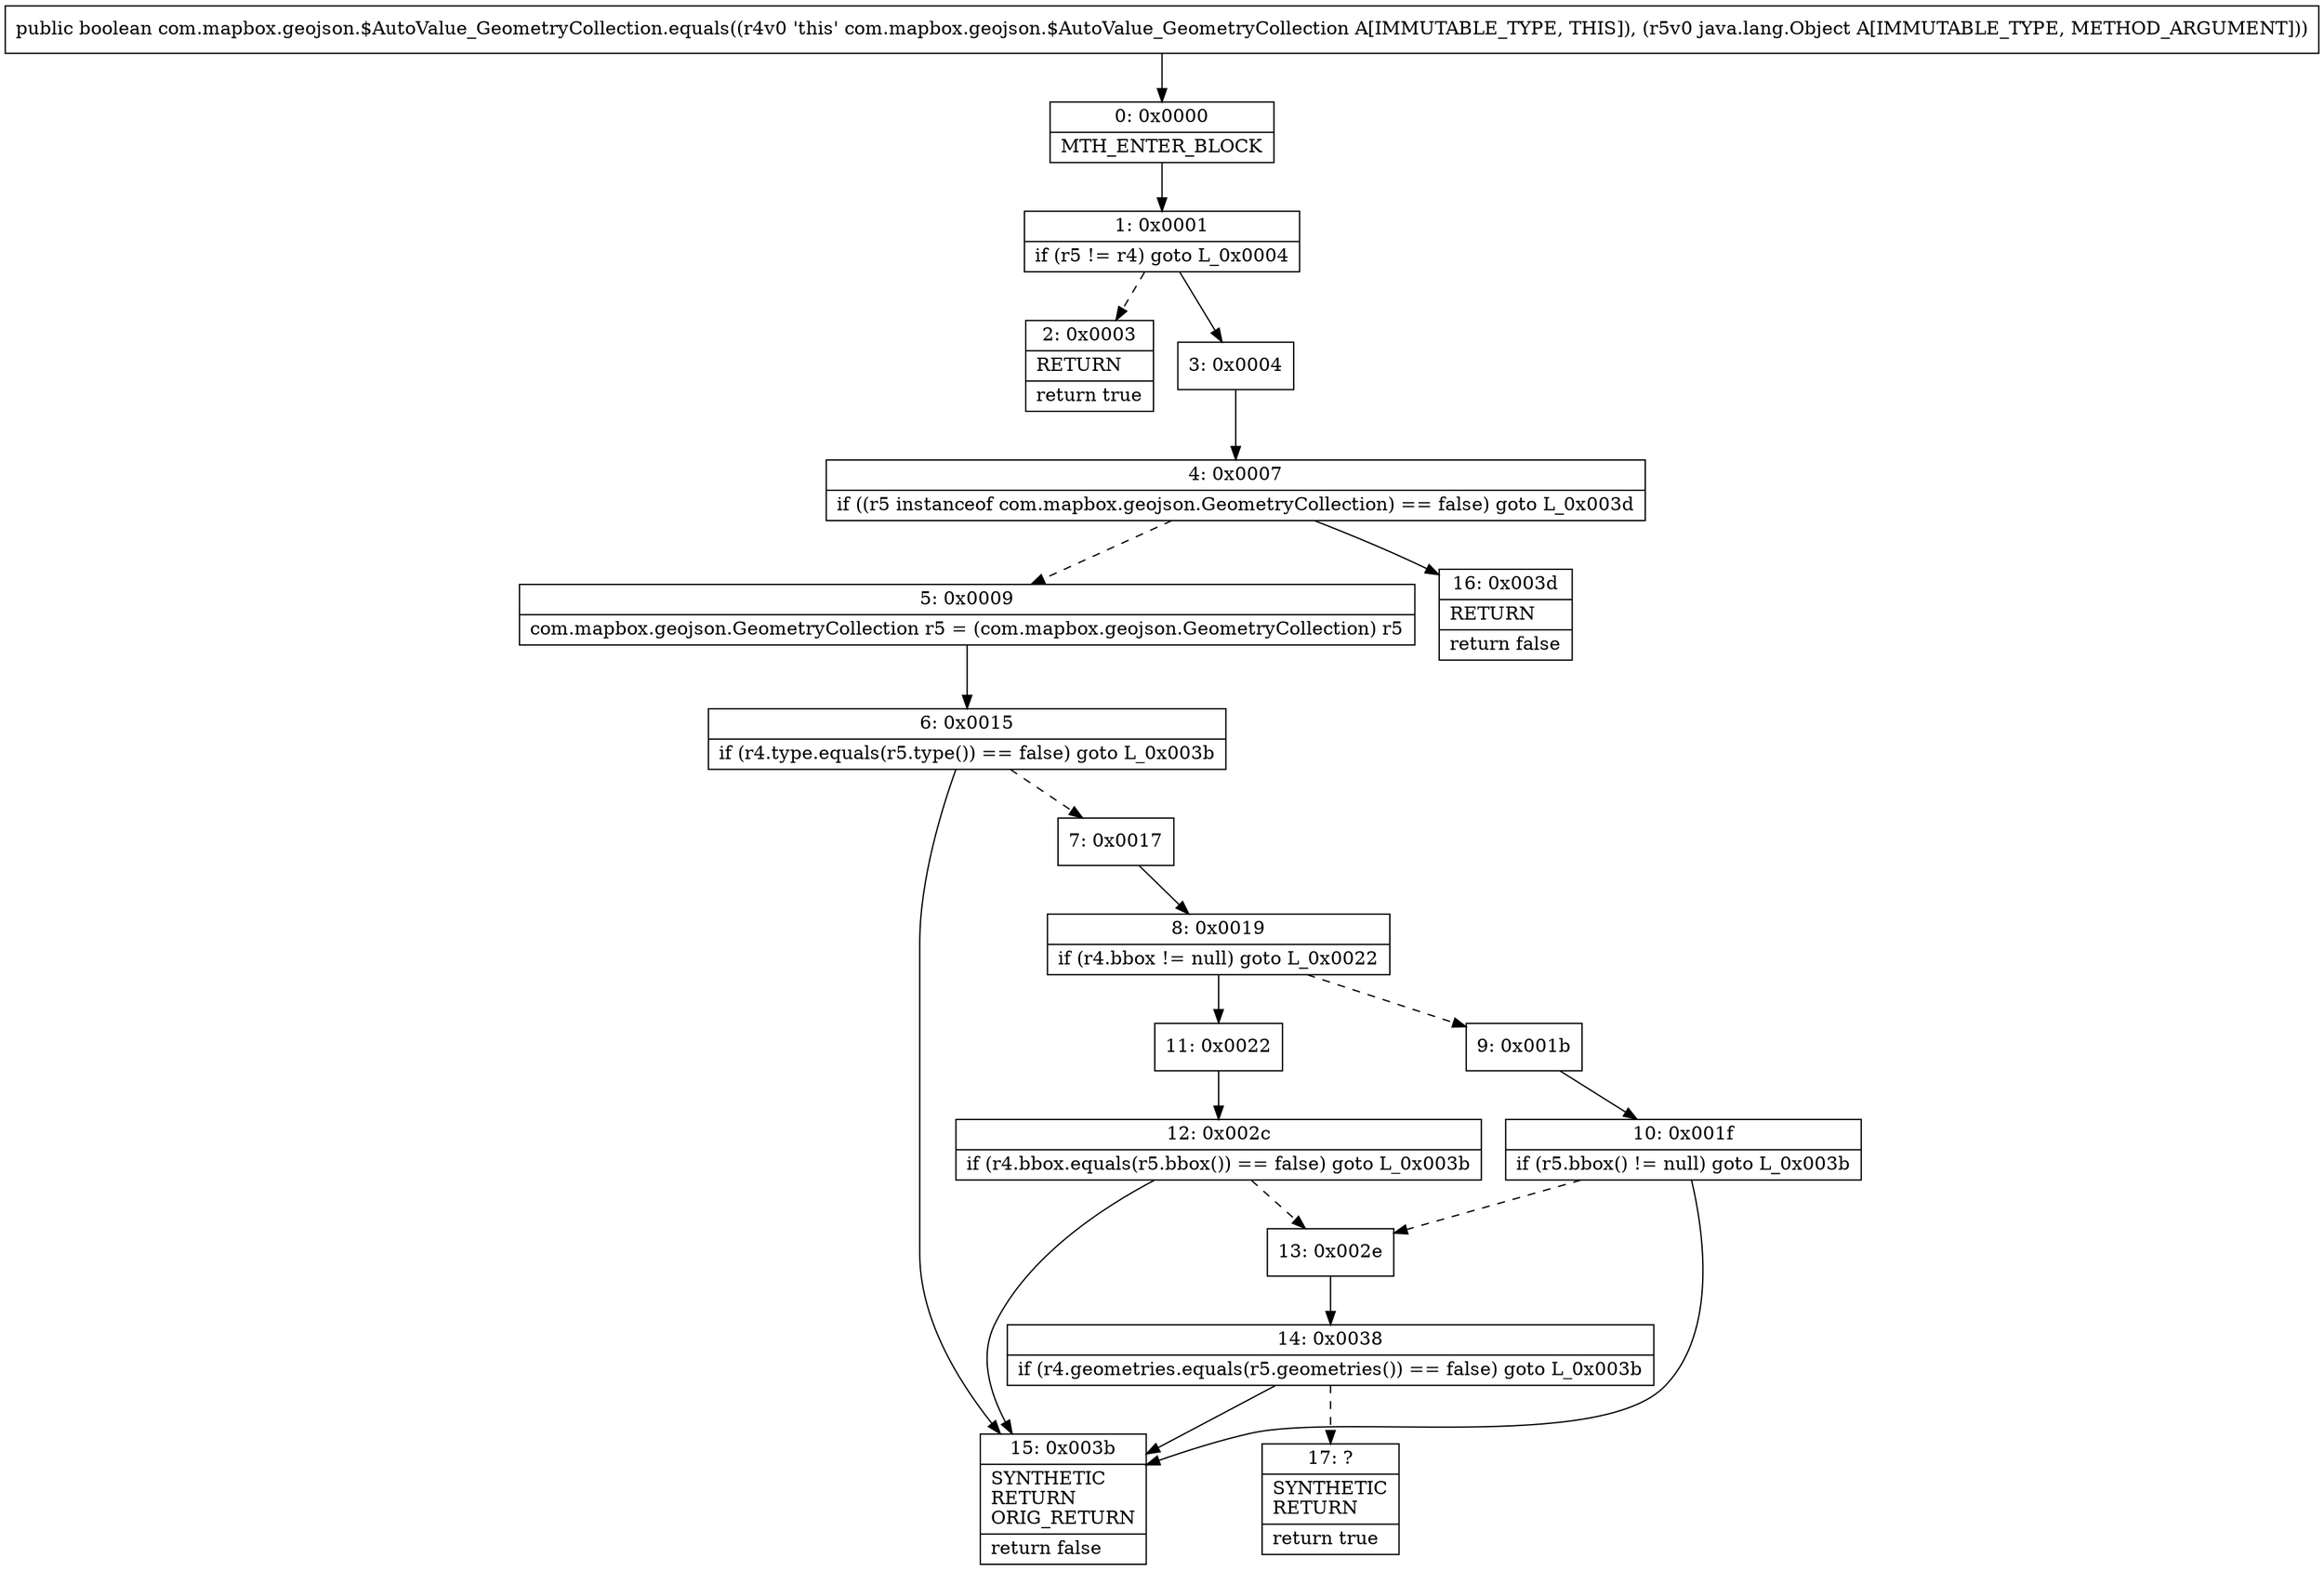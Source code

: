 digraph "CFG forcom.mapbox.geojson.$AutoValue_GeometryCollection.equals(Ljava\/lang\/Object;)Z" {
Node_0 [shape=record,label="{0\:\ 0x0000|MTH_ENTER_BLOCK\l}"];
Node_1 [shape=record,label="{1\:\ 0x0001|if (r5 != r4) goto L_0x0004\l}"];
Node_2 [shape=record,label="{2\:\ 0x0003|RETURN\l|return true\l}"];
Node_3 [shape=record,label="{3\:\ 0x0004}"];
Node_4 [shape=record,label="{4\:\ 0x0007|if ((r5 instanceof com.mapbox.geojson.GeometryCollection) == false) goto L_0x003d\l}"];
Node_5 [shape=record,label="{5\:\ 0x0009|com.mapbox.geojson.GeometryCollection r5 = (com.mapbox.geojson.GeometryCollection) r5\l}"];
Node_6 [shape=record,label="{6\:\ 0x0015|if (r4.type.equals(r5.type()) == false) goto L_0x003b\l}"];
Node_7 [shape=record,label="{7\:\ 0x0017}"];
Node_8 [shape=record,label="{8\:\ 0x0019|if (r4.bbox != null) goto L_0x0022\l}"];
Node_9 [shape=record,label="{9\:\ 0x001b}"];
Node_10 [shape=record,label="{10\:\ 0x001f|if (r5.bbox() != null) goto L_0x003b\l}"];
Node_11 [shape=record,label="{11\:\ 0x0022}"];
Node_12 [shape=record,label="{12\:\ 0x002c|if (r4.bbox.equals(r5.bbox()) == false) goto L_0x003b\l}"];
Node_13 [shape=record,label="{13\:\ 0x002e}"];
Node_14 [shape=record,label="{14\:\ 0x0038|if (r4.geometries.equals(r5.geometries()) == false) goto L_0x003b\l}"];
Node_15 [shape=record,label="{15\:\ 0x003b|SYNTHETIC\lRETURN\lORIG_RETURN\l|return false\l}"];
Node_16 [shape=record,label="{16\:\ 0x003d|RETURN\l|return false\l}"];
Node_17 [shape=record,label="{17\:\ ?|SYNTHETIC\lRETURN\l|return true\l}"];
MethodNode[shape=record,label="{public boolean com.mapbox.geojson.$AutoValue_GeometryCollection.equals((r4v0 'this' com.mapbox.geojson.$AutoValue_GeometryCollection A[IMMUTABLE_TYPE, THIS]), (r5v0 java.lang.Object A[IMMUTABLE_TYPE, METHOD_ARGUMENT])) }"];
MethodNode -> Node_0;
Node_0 -> Node_1;
Node_1 -> Node_2[style=dashed];
Node_1 -> Node_3;
Node_3 -> Node_4;
Node_4 -> Node_5[style=dashed];
Node_4 -> Node_16;
Node_5 -> Node_6;
Node_6 -> Node_7[style=dashed];
Node_6 -> Node_15;
Node_7 -> Node_8;
Node_8 -> Node_9[style=dashed];
Node_8 -> Node_11;
Node_9 -> Node_10;
Node_10 -> Node_15;
Node_10 -> Node_13[style=dashed];
Node_11 -> Node_12;
Node_12 -> Node_13[style=dashed];
Node_12 -> Node_15;
Node_13 -> Node_14;
Node_14 -> Node_15;
Node_14 -> Node_17[style=dashed];
}

